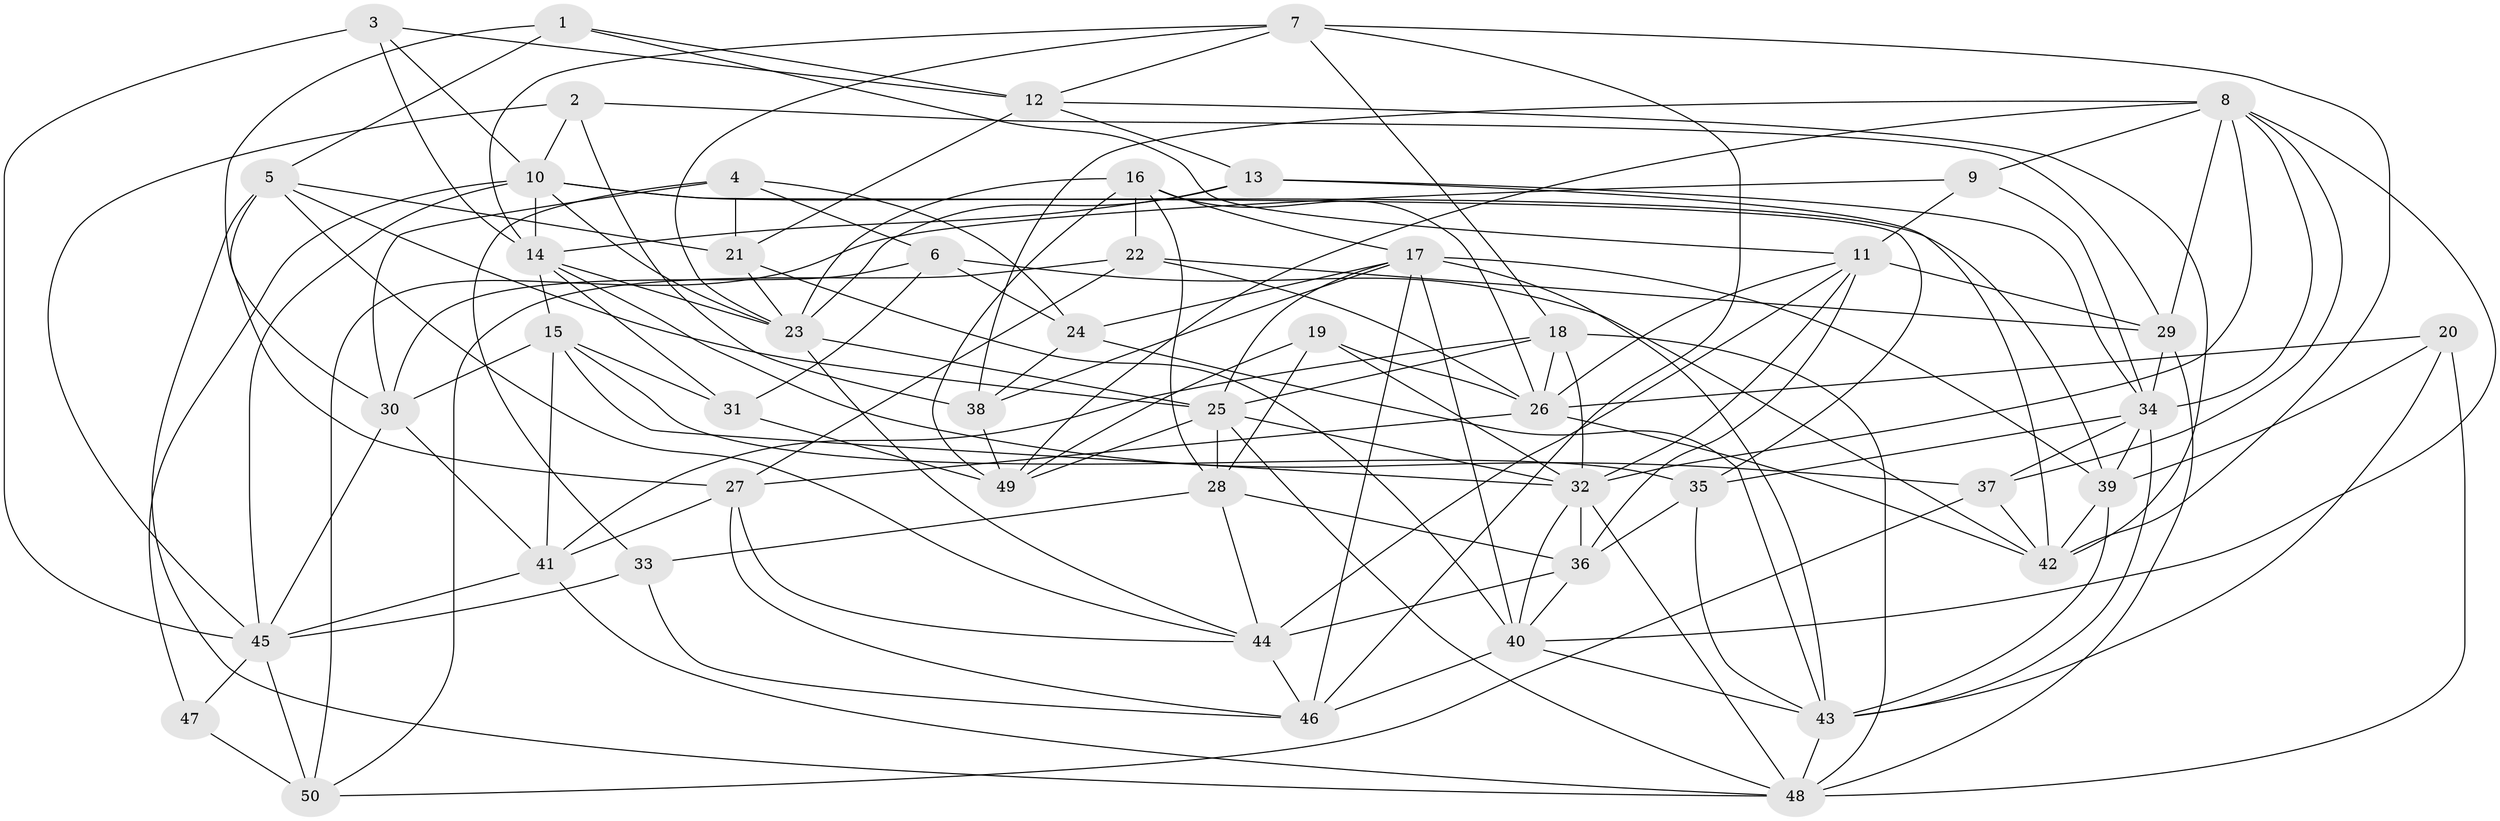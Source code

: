 // original degree distribution, {4: 1.0}
// Generated by graph-tools (version 1.1) at 2025/38/03/04/25 23:38:05]
// undirected, 50 vertices, 150 edges
graph export_dot {
  node [color=gray90,style=filled];
  1;
  2;
  3;
  4;
  5;
  6;
  7;
  8;
  9;
  10;
  11;
  12;
  13;
  14;
  15;
  16;
  17;
  18;
  19;
  20;
  21;
  22;
  23;
  24;
  25;
  26;
  27;
  28;
  29;
  30;
  31;
  32;
  33;
  34;
  35;
  36;
  37;
  38;
  39;
  40;
  41;
  42;
  43;
  44;
  45;
  46;
  47;
  48;
  49;
  50;
  1 -- 5 [weight=1.0];
  1 -- 11 [weight=1.0];
  1 -- 12 [weight=1.0];
  1 -- 30 [weight=1.0];
  2 -- 10 [weight=1.0];
  2 -- 29 [weight=1.0];
  2 -- 38 [weight=1.0];
  2 -- 45 [weight=1.0];
  3 -- 10 [weight=1.0];
  3 -- 12 [weight=1.0];
  3 -- 14 [weight=1.0];
  3 -- 45 [weight=1.0];
  4 -- 6 [weight=1.0];
  4 -- 21 [weight=2.0];
  4 -- 24 [weight=1.0];
  4 -- 30 [weight=1.0];
  4 -- 33 [weight=1.0];
  5 -- 21 [weight=1.0];
  5 -- 25 [weight=1.0];
  5 -- 27 [weight=1.0];
  5 -- 44 [weight=1.0];
  5 -- 48 [weight=1.0];
  6 -- 24 [weight=1.0];
  6 -- 30 [weight=1.0];
  6 -- 31 [weight=2.0];
  6 -- 42 [weight=1.0];
  7 -- 12 [weight=1.0];
  7 -- 14 [weight=1.0];
  7 -- 18 [weight=1.0];
  7 -- 23 [weight=1.0];
  7 -- 42 [weight=1.0];
  7 -- 46 [weight=1.0];
  8 -- 9 [weight=1.0];
  8 -- 29 [weight=1.0];
  8 -- 32 [weight=1.0];
  8 -- 34 [weight=1.0];
  8 -- 37 [weight=1.0];
  8 -- 38 [weight=1.0];
  8 -- 40 [weight=1.0];
  8 -- 49 [weight=1.0];
  9 -- 11 [weight=1.0];
  9 -- 34 [weight=1.0];
  9 -- 50 [weight=1.0];
  10 -- 14 [weight=1.0];
  10 -- 23 [weight=1.0];
  10 -- 35 [weight=1.0];
  10 -- 39 [weight=1.0];
  10 -- 45 [weight=1.0];
  10 -- 47 [weight=1.0];
  11 -- 26 [weight=1.0];
  11 -- 29 [weight=1.0];
  11 -- 32 [weight=2.0];
  11 -- 36 [weight=1.0];
  11 -- 44 [weight=1.0];
  12 -- 13 [weight=1.0];
  12 -- 21 [weight=1.0];
  12 -- 42 [weight=1.0];
  13 -- 14 [weight=2.0];
  13 -- 23 [weight=1.0];
  13 -- 34 [weight=1.0];
  13 -- 42 [weight=1.0];
  14 -- 15 [weight=1.0];
  14 -- 23 [weight=1.0];
  14 -- 31 [weight=2.0];
  14 -- 37 [weight=1.0];
  15 -- 30 [weight=1.0];
  15 -- 31 [weight=1.0];
  15 -- 32 [weight=1.0];
  15 -- 35 [weight=1.0];
  15 -- 41 [weight=1.0];
  16 -- 17 [weight=1.0];
  16 -- 22 [weight=1.0];
  16 -- 23 [weight=1.0];
  16 -- 26 [weight=1.0];
  16 -- 28 [weight=1.0];
  16 -- 49 [weight=1.0];
  17 -- 24 [weight=1.0];
  17 -- 25 [weight=1.0];
  17 -- 38 [weight=1.0];
  17 -- 39 [weight=1.0];
  17 -- 40 [weight=1.0];
  17 -- 43 [weight=1.0];
  17 -- 46 [weight=1.0];
  18 -- 25 [weight=1.0];
  18 -- 26 [weight=1.0];
  18 -- 32 [weight=1.0];
  18 -- 41 [weight=1.0];
  18 -- 48 [weight=1.0];
  19 -- 26 [weight=1.0];
  19 -- 28 [weight=1.0];
  19 -- 32 [weight=1.0];
  19 -- 49 [weight=1.0];
  20 -- 26 [weight=1.0];
  20 -- 39 [weight=1.0];
  20 -- 43 [weight=1.0];
  20 -- 48 [weight=1.0];
  21 -- 23 [weight=1.0];
  21 -- 40 [weight=1.0];
  22 -- 26 [weight=1.0];
  22 -- 27 [weight=1.0];
  22 -- 29 [weight=1.0];
  22 -- 50 [weight=2.0];
  23 -- 25 [weight=1.0];
  23 -- 44 [weight=1.0];
  24 -- 38 [weight=2.0];
  24 -- 43 [weight=1.0];
  25 -- 28 [weight=1.0];
  25 -- 32 [weight=1.0];
  25 -- 48 [weight=1.0];
  25 -- 49 [weight=1.0];
  26 -- 27 [weight=1.0];
  26 -- 42 [weight=1.0];
  27 -- 41 [weight=1.0];
  27 -- 44 [weight=1.0];
  27 -- 46 [weight=1.0];
  28 -- 33 [weight=1.0];
  28 -- 36 [weight=1.0];
  28 -- 44 [weight=1.0];
  29 -- 34 [weight=1.0];
  29 -- 48 [weight=1.0];
  30 -- 41 [weight=1.0];
  30 -- 45 [weight=1.0];
  31 -- 49 [weight=1.0];
  32 -- 36 [weight=1.0];
  32 -- 40 [weight=1.0];
  32 -- 48 [weight=1.0];
  33 -- 45 [weight=1.0];
  33 -- 46 [weight=1.0];
  34 -- 35 [weight=2.0];
  34 -- 37 [weight=1.0];
  34 -- 39 [weight=2.0];
  34 -- 43 [weight=1.0];
  35 -- 36 [weight=1.0];
  35 -- 43 [weight=1.0];
  36 -- 40 [weight=1.0];
  36 -- 44 [weight=1.0];
  37 -- 42 [weight=1.0];
  37 -- 50 [weight=2.0];
  38 -- 49 [weight=1.0];
  39 -- 42 [weight=2.0];
  39 -- 43 [weight=1.0];
  40 -- 43 [weight=1.0];
  40 -- 46 [weight=2.0];
  41 -- 45 [weight=1.0];
  41 -- 48 [weight=1.0];
  43 -- 48 [weight=1.0];
  44 -- 46 [weight=2.0];
  45 -- 47 [weight=2.0];
  45 -- 50 [weight=2.0];
  47 -- 50 [weight=3.0];
}
